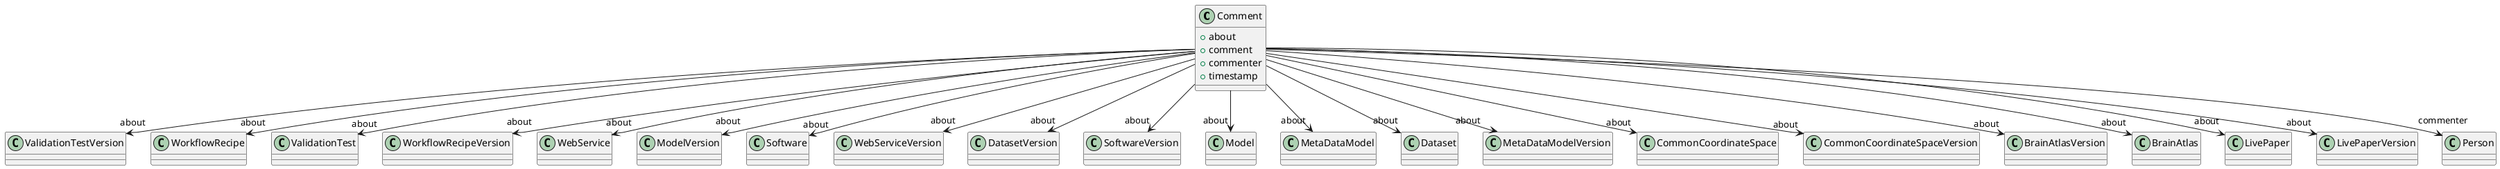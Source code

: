 @startuml
class Comment {
+about
+comment
+commenter
+timestamp

}
Comment -d-> "about" ValidationTestVersion
Comment -d-> "about" WorkflowRecipe
Comment -d-> "about" ValidationTest
Comment -d-> "about" WorkflowRecipeVersion
Comment -d-> "about" WebService
Comment -d-> "about" ModelVersion
Comment -d-> "about" Software
Comment -d-> "about" WebServiceVersion
Comment -d-> "about" DatasetVersion
Comment -d-> "about" SoftwareVersion
Comment -d-> "about" Model
Comment -d-> "about" MetaDataModel
Comment -d-> "about" Dataset
Comment -d-> "about" MetaDataModelVersion
Comment -d-> "about" CommonCoordinateSpace
Comment -d-> "about" CommonCoordinateSpaceVersion
Comment -d-> "about" BrainAtlasVersion
Comment -d-> "about" BrainAtlas
Comment -d-> "about" LivePaper
Comment -d-> "about" LivePaperVersion
Comment -d-> "commenter" Person

@enduml